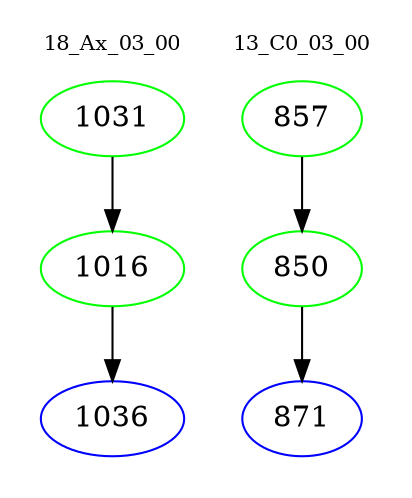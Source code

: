 digraph{
subgraph cluster_0 {
color = white
label = "18_Ax_03_00";
fontsize=10;
T0_1031 [label="1031", color="green"]
T0_1031 -> T0_1016 [color="black"]
T0_1016 [label="1016", color="green"]
T0_1016 -> T0_1036 [color="black"]
T0_1036 [label="1036", color="blue"]
}
subgraph cluster_1 {
color = white
label = "13_C0_03_00";
fontsize=10;
T1_857 [label="857", color="green"]
T1_857 -> T1_850 [color="black"]
T1_850 [label="850", color="green"]
T1_850 -> T1_871 [color="black"]
T1_871 [label="871", color="blue"]
}
}

